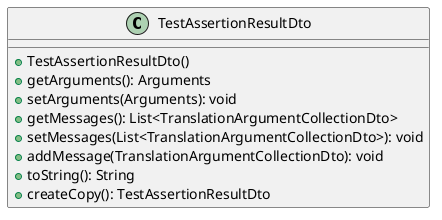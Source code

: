 @startuml

    class TestAssertionResultDto [[TestAssertionResultDto.html]] {
        +TestAssertionResultDto()
        +getArguments(): Arguments
        +setArguments(Arguments): void
        +getMessages(): List<TranslationArgumentCollectionDto>
        +setMessages(List<TranslationArgumentCollectionDto>): void
        +addMessage(TranslationArgumentCollectionDto): void
        +toString(): String
        +createCopy(): TestAssertionResultDto
    }

@enduml
